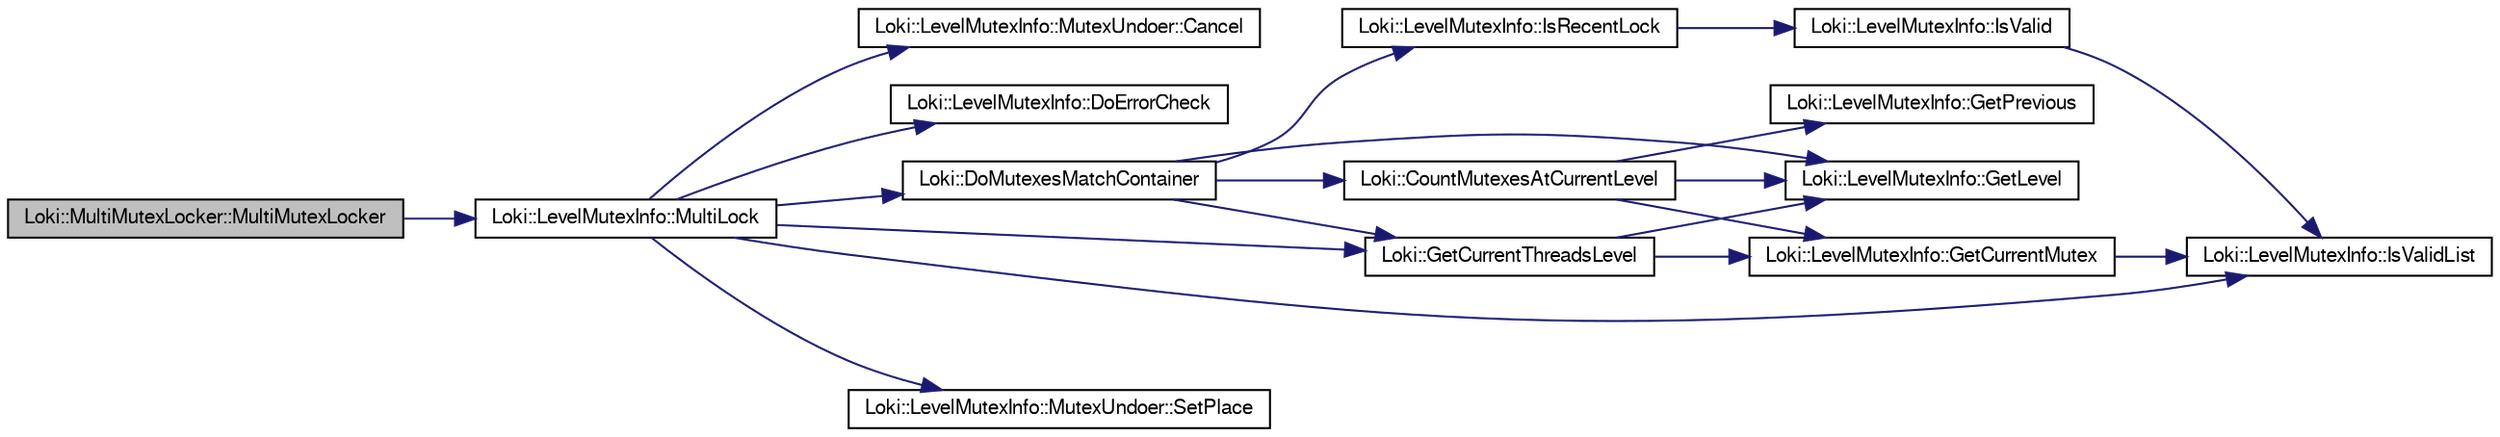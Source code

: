 digraph G
{
  bgcolor="transparent";
  edge [fontname="FreeSans",fontsize="10",labelfontname="FreeSans",labelfontsize="10"];
  node [fontname="FreeSans",fontsize="10",shape=record];
  rankdir=LR;
  Node1 [label="Loki::MultiMutexLocker::MultiMutexLocker",height=0.2,width=0.4,color="black", fillcolor="grey75", style="filled" fontcolor="black"];
  Node1 -> Node2 [color="midnightblue",fontsize="10",style="solid",fontname="FreeSans"];
  Node2 [label="Loki::LevelMutexInfo::MultiLock",height=0.2,width=0.4,color="black",URL="$a00071.html#dde650eae1cad8b4723e68cdb9130283"];
  Node2 -> Node3 [color="midnightblue",fontsize="10",style="solid",fontname="FreeSans"];
  Node3 [label="Loki::LevelMutexInfo::MutexUndoer::Cancel",height=0.2,width=0.4,color="black",URL="$a00073.html#87e777d849336fe81907e55aaad1edaa"];
  Node2 -> Node4 [color="midnightblue",fontsize="10",style="solid",fontname="FreeSans"];
  Node4 [label="Loki::LevelMutexInfo::DoErrorCheck",height=0.2,width=0.4,color="black",URL="$a00071.html#14e0d51318b864645bbb3df4f7c9f7ab"];
  Node2 -> Node5 [color="midnightblue",fontsize="10",style="solid",fontname="FreeSans"];
  Node5 [label="Loki::DoMutexesMatchContainer",height=0.2,width=0.4,color="black",URL="$a00192.html#d633ca81ae0befaf235ae63886368037"];
  Node5 -> Node6 [color="midnightblue",fontsize="10",style="solid",fontname="FreeSans"];
  Node6 [label="Loki::CountMutexesAtCurrentLevel",height=0.2,width=0.4,color="black",URL="$a00192.html#8cb767d3e7aaf2fe44b8f3b90218b876"];
  Node6 -> Node7 [color="midnightblue",fontsize="10",style="solid",fontname="FreeSans"];
  Node7 [label="Loki::LevelMutexInfo::GetCurrentMutex",height=0.2,width=0.4,color="black",URL="$a00071.html#b7fd94847721b118979b72121472d3e2"];
  Node7 -> Node8 [color="midnightblue",fontsize="10",style="solid",fontname="FreeSans"];
  Node8 [label="Loki::LevelMutexInfo::IsValidList",height=0.2,width=0.4,color="black",URL="$a00071.html#01f6dfba5d2ea5606109b34e5a543cf0"];
  Node6 -> Node9 [color="midnightblue",fontsize="10",style="solid",fontname="FreeSans"];
  Node9 [label="Loki::LevelMutexInfo::GetLevel",height=0.2,width=0.4,color="black",URL="$a00071.html#1cad7c6b6fc50e230401e4cc22761d14",tooltip="Returns the level of this mutex."];
  Node6 -> Node10 [color="midnightblue",fontsize="10",style="solid",fontname="FreeSans"];
  Node10 [label="Loki::LevelMutexInfo::GetPrevious",height=0.2,width=0.4,color="black",URL="$a00071.html#b774e94ff72724dd87ff236d99970bb5",tooltip="Returns pointer to mutex previously locked by the thread which locked this."];
  Node5 -> Node11 [color="midnightblue",fontsize="10",style="solid",fontname="FreeSans"];
  Node11 [label="Loki::GetCurrentThreadsLevel",height=0.2,width=0.4,color="black",URL="$a00192.html#9548795d9cda6f227a1e1241ba577ca8"];
  Node11 -> Node7 [color="midnightblue",fontsize="10",style="solid",fontname="FreeSans"];
  Node11 -> Node9 [color="midnightblue",fontsize="10",style="solid",fontname="FreeSans"];
  Node5 -> Node9 [color="midnightblue",fontsize="10",style="solid",fontname="FreeSans"];
  Node5 -> Node12 [color="midnightblue",fontsize="10",style="solid",fontname="FreeSans"];
  Node12 [label="Loki::LevelMutexInfo::IsRecentLock",height=0.2,width=0.4,color="black",URL="$a00071.html#b917108c3e7c83b8a515d28e91a3a3ca"];
  Node12 -> Node13 [color="midnightblue",fontsize="10",style="solid",fontname="FreeSans"];
  Node13 [label="Loki::LevelMutexInfo::IsValid",height=0.2,width=0.4,color="black",URL="$a00071.html#36c34ecf5d019f3db9bfb8654cf49176"];
  Node13 -> Node8 [color="midnightblue",fontsize="10",style="solid",fontname="FreeSans"];
  Node2 -> Node11 [color="midnightblue",fontsize="10",style="solid",fontname="FreeSans"];
  Node2 -> Node8 [color="midnightblue",fontsize="10",style="solid",fontname="FreeSans"];
  Node2 -> Node14 [color="midnightblue",fontsize="10",style="solid",fontname="FreeSans"];
  Node14 [label="Loki::LevelMutexInfo::MutexUndoer::SetPlace",height=0.2,width=0.4,color="black",URL="$a00073.html#65a5d0ff95ed8ab37280350f6a10259c"];
}
